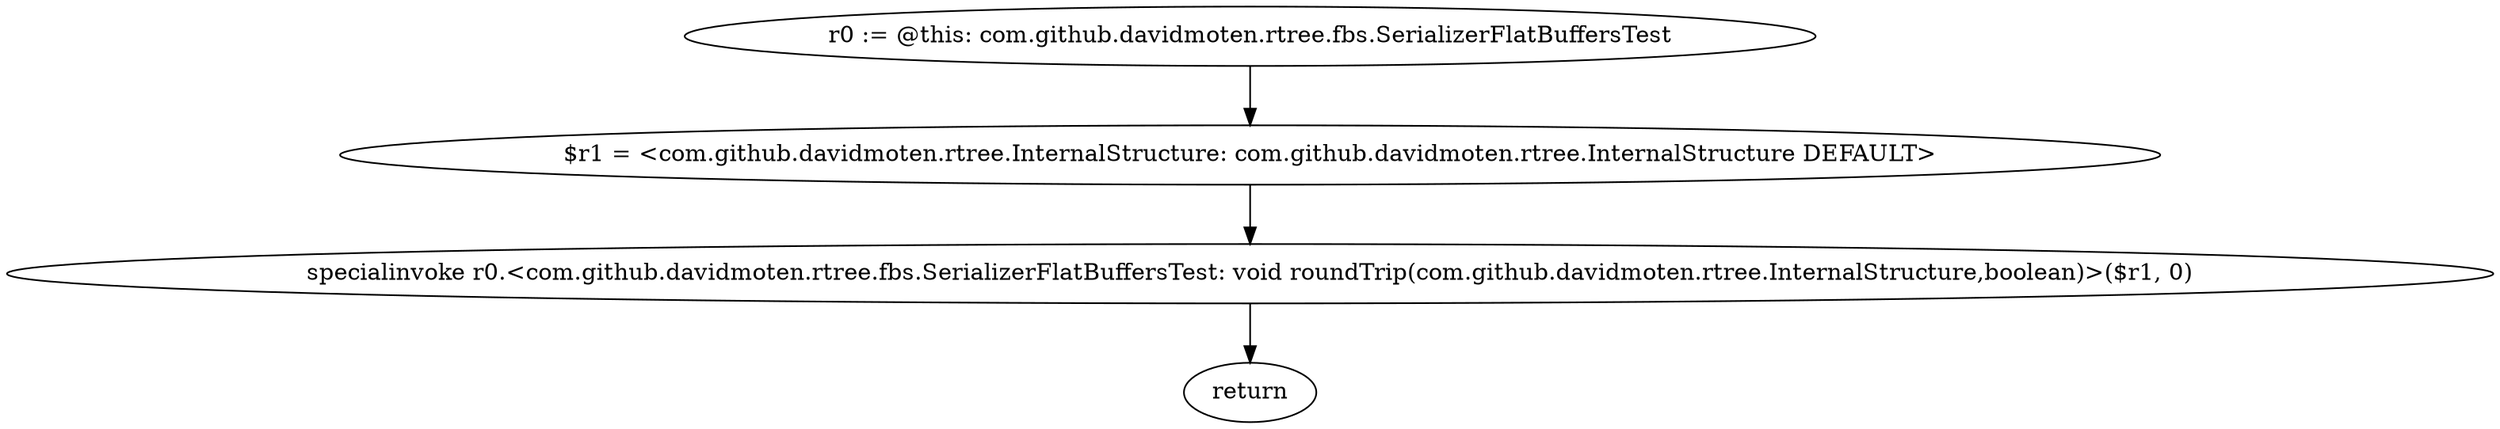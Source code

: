 digraph "unitGraph" {
    "r0 := @this: com.github.davidmoten.rtree.fbs.SerializerFlatBuffersTest"
    "$r1 = <com.github.davidmoten.rtree.InternalStructure: com.github.davidmoten.rtree.InternalStructure DEFAULT>"
    "specialinvoke r0.<com.github.davidmoten.rtree.fbs.SerializerFlatBuffersTest: void roundTrip(com.github.davidmoten.rtree.InternalStructure,boolean)>($r1, 0)"
    "return"
    "r0 := @this: com.github.davidmoten.rtree.fbs.SerializerFlatBuffersTest"->"$r1 = <com.github.davidmoten.rtree.InternalStructure: com.github.davidmoten.rtree.InternalStructure DEFAULT>";
    "$r1 = <com.github.davidmoten.rtree.InternalStructure: com.github.davidmoten.rtree.InternalStructure DEFAULT>"->"specialinvoke r0.<com.github.davidmoten.rtree.fbs.SerializerFlatBuffersTest: void roundTrip(com.github.davidmoten.rtree.InternalStructure,boolean)>($r1, 0)";
    "specialinvoke r0.<com.github.davidmoten.rtree.fbs.SerializerFlatBuffersTest: void roundTrip(com.github.davidmoten.rtree.InternalStructure,boolean)>($r1, 0)"->"return";
}
